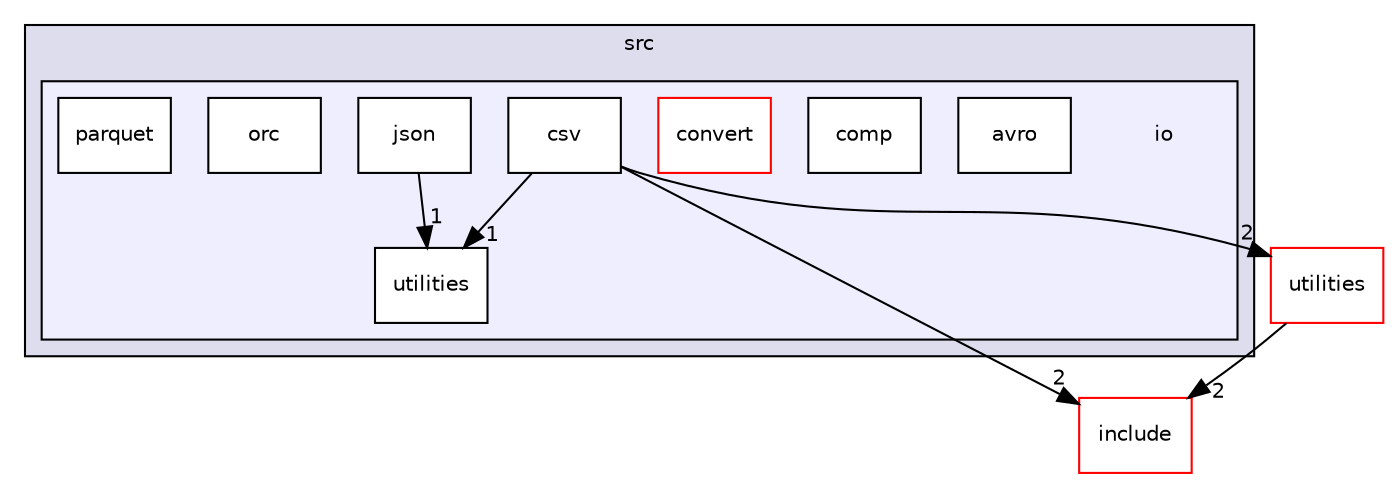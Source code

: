 digraph "io" {
  compound=true
  node [ fontsize="10", fontname="Helvetica"];
  edge [ labelfontsize="10", labelfontname="Helvetica"];
  subgraph clusterdir_68267d1309a1af8e8297ef4c3efbcdba {
    graph [ bgcolor="#ddddee", pencolor="black", label="src" fontname="Helvetica", fontsize="10", URL="dir_68267d1309a1af8e8297ef4c3efbcdba.html"]
  subgraph clusterdir_c184e51c84f2c3f0345bbc8a0d75d3e1 {
    graph [ bgcolor="#eeeeff", pencolor="black", label="" URL="dir_c184e51c84f2c3f0345bbc8a0d75d3e1.html"];
    dir_c184e51c84f2c3f0345bbc8a0d75d3e1 [shape=plaintext label="io"];
    dir_b0e807a37242eb6c4b9776944d7f0f8a [shape=box label="avro" color="black" fillcolor="white" style="filled" URL="dir_b0e807a37242eb6c4b9776944d7f0f8a.html"];
    dir_1eebb1b0df18af27a0c4055c78d8ec83 [shape=box label="comp" color="black" fillcolor="white" style="filled" URL="dir_1eebb1b0df18af27a0c4055c78d8ec83.html"];
    dir_3883e22c5174fd9ddb4e05dd5f45e5c0 [shape=box label="convert" color="red" fillcolor="white" style="filled" URL="dir_3883e22c5174fd9ddb4e05dd5f45e5c0.html"];
    dir_56104a64f8aca57823254a4bb31adba9 [shape=box label="csv" color="black" fillcolor="white" style="filled" URL="dir_56104a64f8aca57823254a4bb31adba9.html"];
    dir_62e2a17470f17aebc9da00a2a287eeb5 [shape=box label="json" color="black" fillcolor="white" style="filled" URL="dir_62e2a17470f17aebc9da00a2a287eeb5.html"];
    dir_2034c17e8dd4ec2118391f73771b3bf7 [shape=box label="orc" color="black" fillcolor="white" style="filled" URL="dir_2034c17e8dd4ec2118391f73771b3bf7.html"];
    dir_306475d12bb1fafaa9849200ed9f6ed5 [shape=box label="parquet" color="black" fillcolor="white" style="filled" URL="dir_306475d12bb1fafaa9849200ed9f6ed5.html"];
    dir_1f7d5b856c5aa0cd4ef64361025a1219 [shape=box label="utilities" color="black" fillcolor="white" style="filled" URL="dir_1f7d5b856c5aa0cd4ef64361025a1219.html"];
  }
  }
  dir_d44c64559bbebec7f509842c48db8b23 [shape=box label="include" fillcolor="white" style="filled" color="red" URL="dir_d44c64559bbebec7f509842c48db8b23.html"];
  dir_7b5d38f1875f1b693f62ca6a108a1129 [shape=box label="utilities" fillcolor="white" style="filled" color="red" URL="dir_7b5d38f1875f1b693f62ca6a108a1129.html"];
  dir_56104a64f8aca57823254a4bb31adba9->dir_1f7d5b856c5aa0cd4ef64361025a1219 [headlabel="1", labeldistance=1.5 headhref="dir_000030_000034.html"];
  dir_56104a64f8aca57823254a4bb31adba9->dir_d44c64559bbebec7f509842c48db8b23 [headlabel="2", labeldistance=1.5 headhref="dir_000030_000008.html"];
  dir_56104a64f8aca57823254a4bb31adba9->dir_7b5d38f1875f1b693f62ca6a108a1129 [headlabel="2", labeldistance=1.5 headhref="dir_000030_000012.html"];
  dir_62e2a17470f17aebc9da00a2a287eeb5->dir_1f7d5b856c5aa0cd4ef64361025a1219 [headlabel="1", labeldistance=1.5 headhref="dir_000046_000034.html"];
  dir_7b5d38f1875f1b693f62ca6a108a1129->dir_d44c64559bbebec7f509842c48db8b23 [headlabel="2", labeldistance=1.5 headhref="dir_000012_000008.html"];
}
